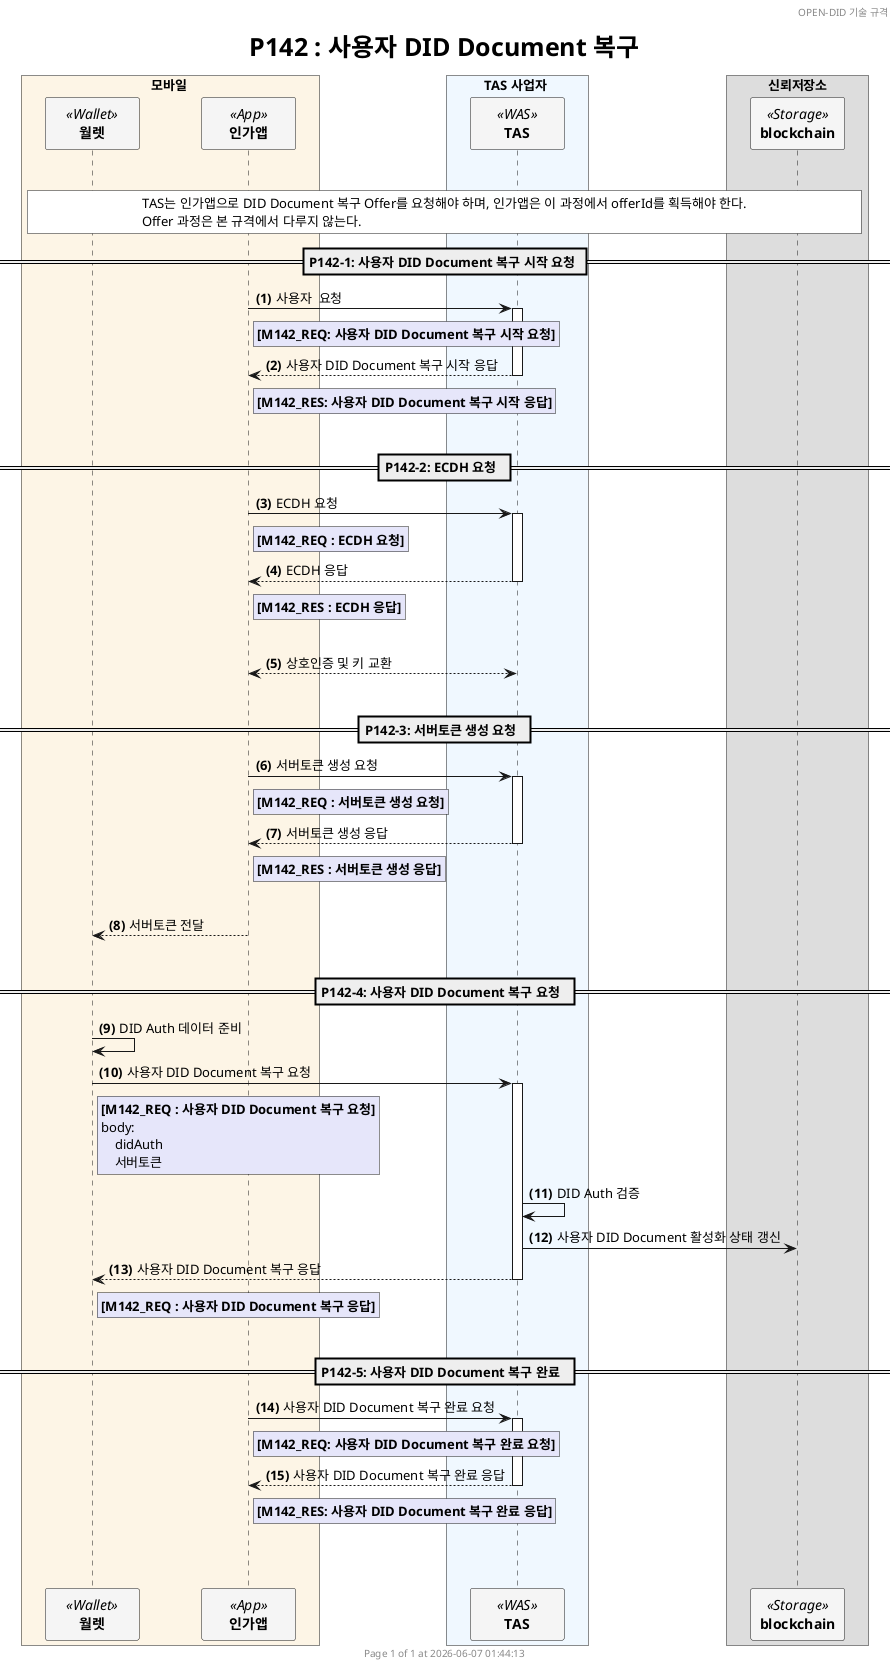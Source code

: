 @startuml P142_restore_diddoc_simple_ko

'- - - - - - - - - - - - - - - - - - - - - - - - - - - - - - - - - - - - - - - - - - - - - - - - - - - - - - - - - - -
' 설정
'- - - - - - - - - - - - - - - - - - - - - - - - - - - - - - - - - - - - - - - - - - - - - - - - - - - - - - - - - - -
'=== Header and Footer ===
header OPEN-DID 기술 규격
footer
  	Page %page% of %lastpage% at %date("yyyy-MM-dd hh:mm:ss")
end footer

'=== 제목 ===
title
	<size:25>P142 : 사용자 DID Document 복구</size>
end title

'=== 옵션 ===
autonumber "<b>(#)</b>"

'=== Panticipants ===
skinparam ParticipantPadding 20
skinparam BoxPadding 20
skinparam MaxMessageSize 500
skinparam MinClassWidth 80


box 모바일 #OldLace
    participant "**월렛**" as WALLET <<Wallet>> #WhiteSmoke
    participant "**인가앱**" as CA <<App>> #WhiteSmoke    
end box

box TAS 사업자 #AliceBlue
    participant "**TAS**" as TAS <<WAS>> #WhiteSmoke
end box

box 신뢰저장소
    participant "**blockchain**" as BC <<Storage>> #WhiteSmoke
end box 

'- - - - - - - - - - - - - - - - - - - - - - - - - - - - - - - - - - - - - - - - - - - - - - - - - - - - - - - - - - -
' 상수
'- - - - - - - - - - - - - - - - - - - - - - - - - - - - - - - - - - - - - - - - - - - - - - - - - - - - - - - - - - -
!$refdoc = "별도 문서 참조"
!$doc = "데이터명세 문서 참조"

'- - - - - - - - - - - - - - - - - - - - - - - - - - - - - - - - - - - - - - - - - - - - - - - - - - - - - - - - - - -
' 내용
'- - - - - - - - - - - - - - - - - - - - - - - - - - - - - - - - - - - - - - - - - - - - - - - - - - - - - - - - - - -
|||
rnote across #white
    TAS는 인가앱으로 DID Document 복구 Offer를 요청해야 하며, 인가앱은 이 과정에서 offerId를 획득해야 한다.
    Offer 과정은 본 규격에서 다루지 않는다.
end hnote

== P142-1: 사용자 DID Document 복구 시작 요청 ==
CA -> TAS++: 사용자  요청
rnote right of CA #Lavender        
    **[M142_REQ: 사용자 DID Document 복구 시작 요청]**
end note

TAS --> CA--: 사용자 DID Document 복구 시작 응답
rnote right of CA #Lavender        
    **[M142_RES: 사용자 DID Document 복구 시작 응답]**
end note


|||
== P142-2: ECDH 요청  ==
CA -> TAS++ : ECDH 요청
rnote right of CA #Lavender
    **[M142_REQ : ECDH 요청]**
end note

TAS --> CA--: ECDH 응답
rnote right of CA #Lavender
    **[M142_RES : ECDH 응답]**
end note

|||
CA <--> TAS : 상호인증 및 키 교환

|||
== P142-3: 서버토큰 생성 요청  ==
CA -> TAS++ : 서버토큰 생성 요청
rnote right of CA #Lavender
    **[M142_REQ : 서버토큰 생성 요청]**
end note

TAS --> CA--: 서버토큰 생성 응답
rnote right of CA #Lavender
    **[M142_RES : 서버토큰 생성 응답]**
end note

|||
CA --> WALLET : 서버토큰 전달


|||
== P142-4: 사용자 DID Document 복구 요청  ==
WALLET -> WALLET: DID Auth 데이터 준비

WALLET -> TAS++: 사용자 DID Document 복구 요청
rnote right of WALLET #Lavender
    **[M142_REQ : 사용자 DID Document 복구 요청]**
    body:
        didAuth
        서버토큰
end note

TAS -> TAS: DID Auth 검증

TAS -> BC: 사용자 DID Document 활성화 상태 갱신

TAS --> WALLET--: 사용자 DID Document 복구 응답
rnote right of WALLET #Lavender
    **[M142_REQ : 사용자 DID Document 복구 응답]**
end note


|||
== P142-5: 사용자 DID Document 복구 완료  ==
CA -> TAS++: 사용자 DID Document 복구 완료 요청
rnote right of CA #Lavender        
    **[M142_REQ: 사용자 DID Document 복구 완료 요청]**
end note

TAS --> CA--: 사용자 DID Document 복구 완료 응답
rnote right of CA #Lavender        
    **[M142_RES: 사용자 DID Document 복구 완료 응답]**
end note

|||
|||
@enduml

